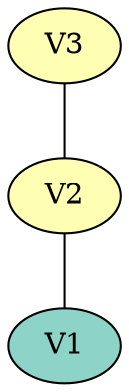 graph colored {
node [style=filled colorscheme="set312"];
V2--V1;
V3--V2;
V1[fillcolor="1"];
V2[fillcolor="1"];
V2[fillcolor="2"];
V3[fillcolor="2"];
}